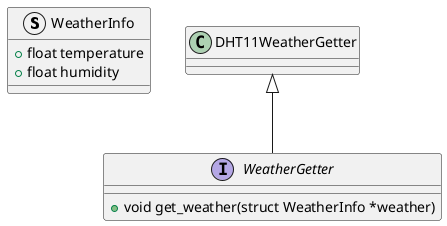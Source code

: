 @startuml Weather UML


struct WeatherInfo {
    + float temperature
    + float humidity
}

interface WeatherGetter {
    + void get_weather(struct WeatherInfo *weather)
}

DHT11WeatherGetter <|-- WeatherGetter

@enduml

